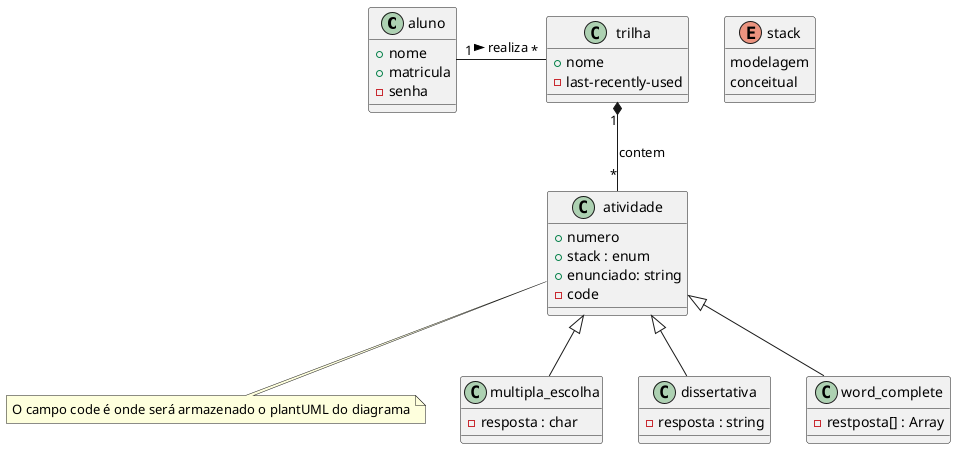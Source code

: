 @startuml

 class aluno {
    + nome 
    + matricula
    - senha
}

 class trilha {
    + nome
    - last-recently-used
 }
 
 class atividade{
    + numero
    + stack : enum
    + enunciado: string
    -code
 }
note "O campo code é onde será armazenado o plantUML do diagrama" as N1

 enum stack {
    modelagem
    conceitual
 }

 class multipla_escolha {
    -resposta : char
 }

class dissertativa{
    -resposta : string
}
class word_complete{
    -restposta[] : Array
}

 aluno "1" -right- "*" trilha : realiza > 
 trilha "1" *-- "*" atividade : contem
 atividade .. N1
 atividade <|-- dissertativa
 atividade <|--  multipla_escolha
 atividade <|-- word_complete
